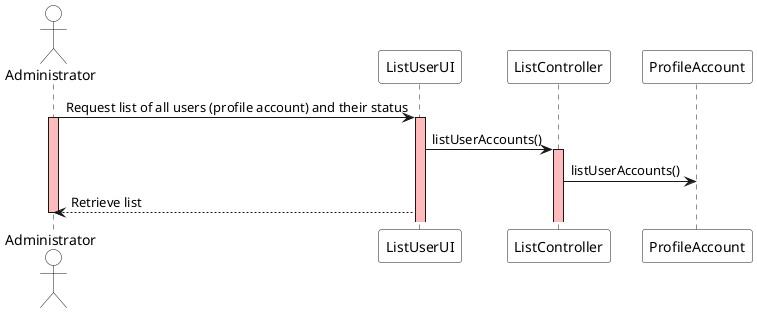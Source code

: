@startuml

actor Administrator as Administrator #white
participant "ListUserUI" as UI #white
participant "ListController" as Controller #white
participant "ProfileAccount" as Account #white


Administrator ->  UI: Request list of all users (profile account) and their status
activate Administrator #FFBBBB
activate UI #FFBBBB
UI -> Controller: listUserAccounts()

activate Controller #FFBBBB
Controller -> Account: listUserAccounts()

'Controller --> UI: User account (profile account) and status listed

UI --> Administrator: Retrieve list
deactivate Administrator #FFBBBB
@enduml